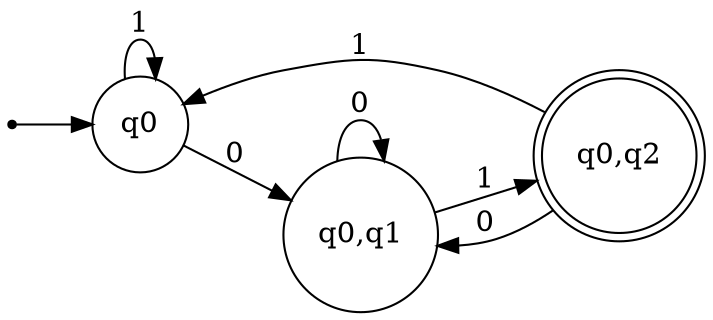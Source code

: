 digraph dfa1 {
    rankdir=LR;
    node [shape=circle];
    __start [label="", shape=point];
    node [shape=doublecircle]; "q0,q2";
    node [shape=circle];
    
    __start -> "q0";
    "q0" -> "q0,q1" [label="0"];
    "q0" -> "q0" [label="1"];
    "q0,q1" -> "q0,q1" [label="0"];
    "q0,q1" -> "q0,q2" [label="1"];
    "q0,q2" -> "q0,q1" [label="0"];
    "q0,q2" -> "q0" [label="1"];
}